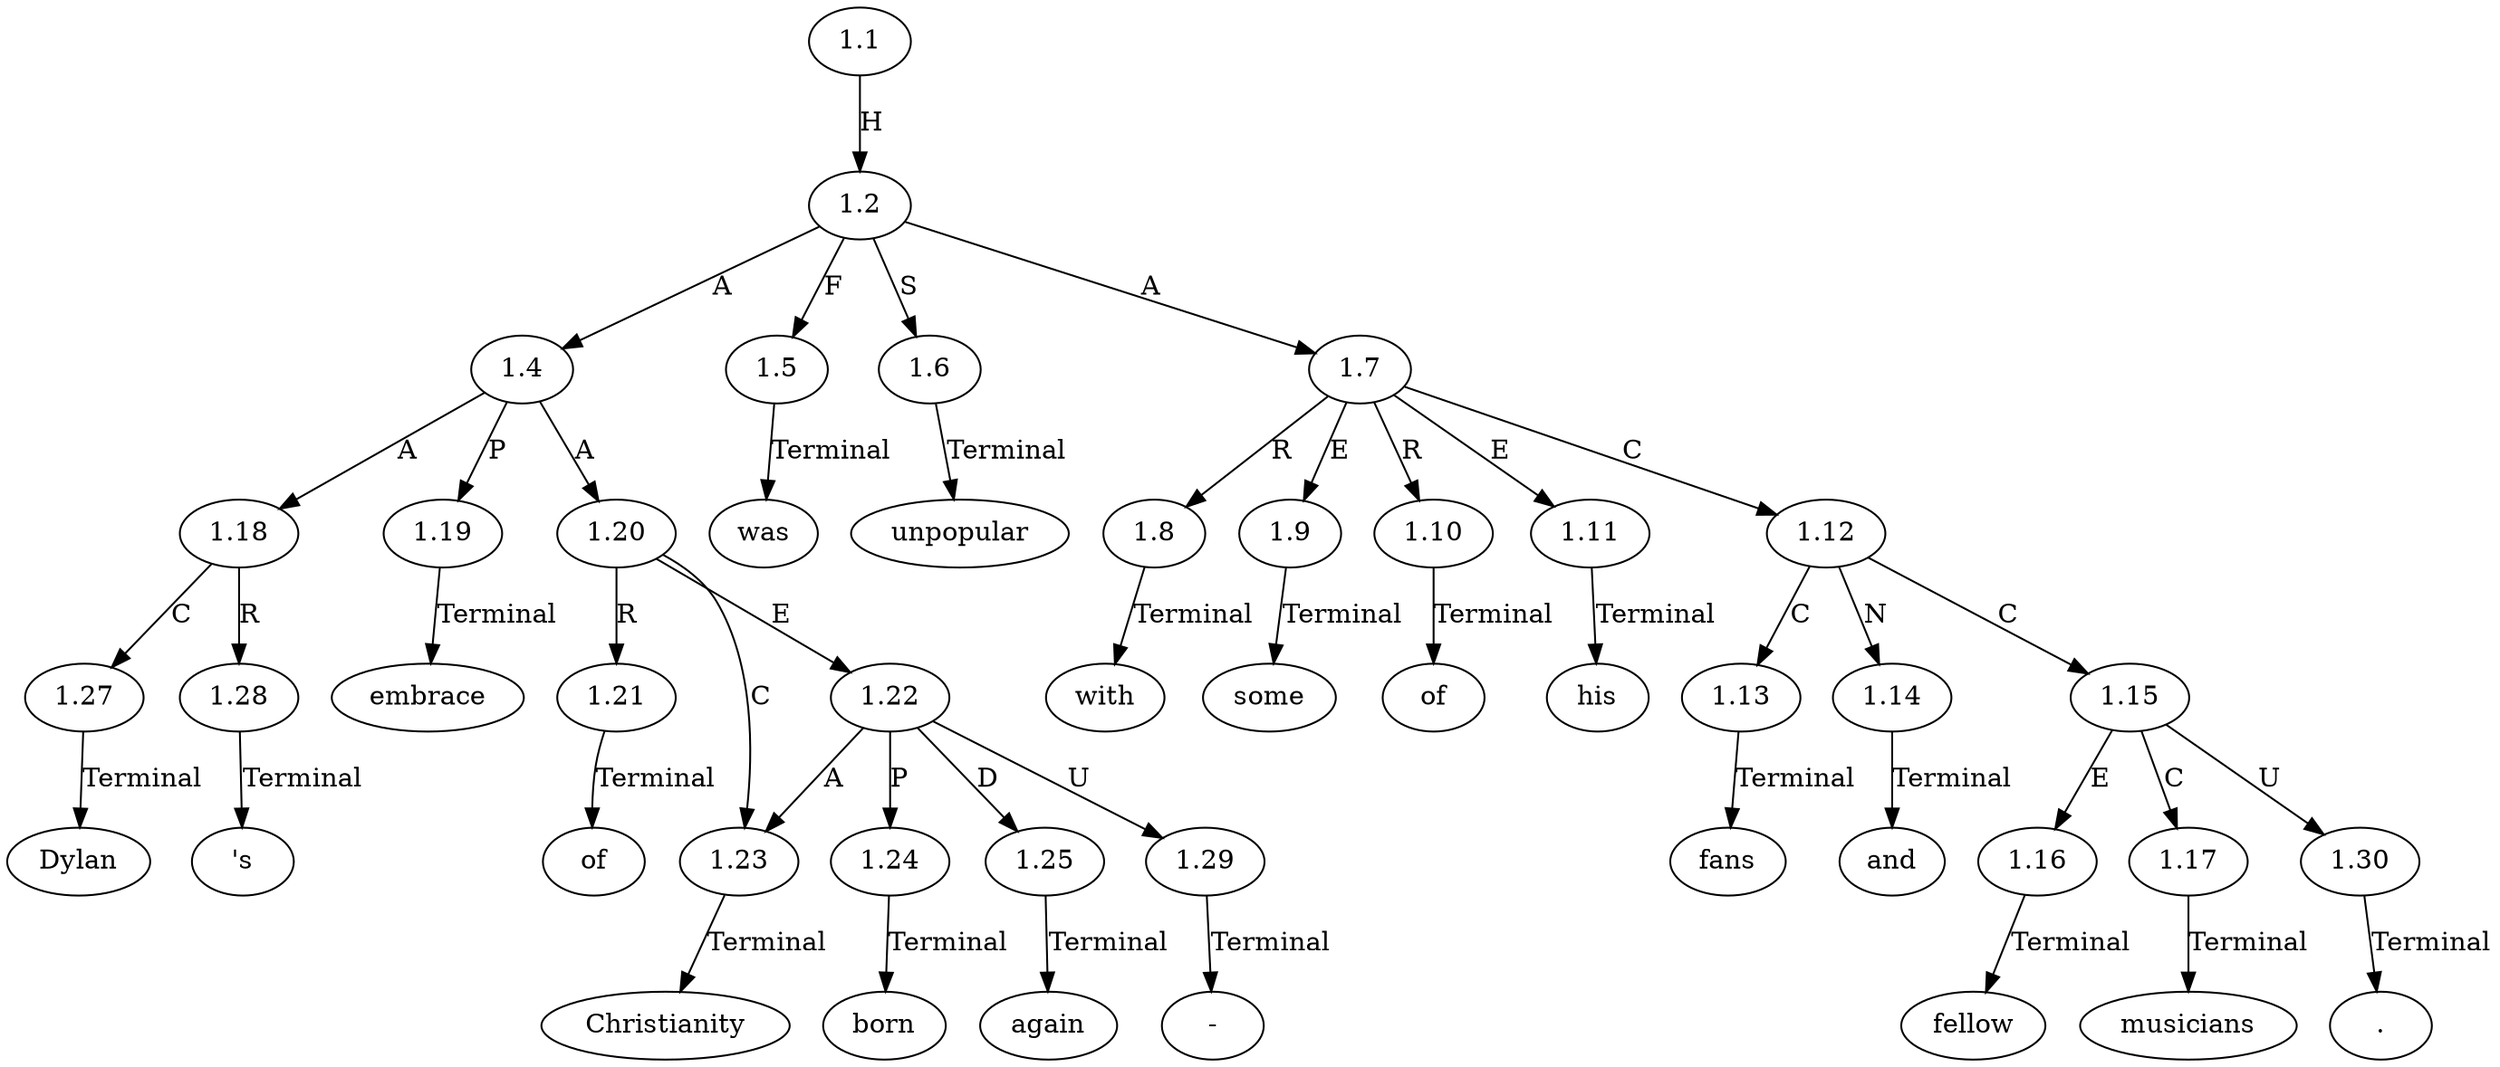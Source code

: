 // Graph
digraph {
	0.1 [label=Dylan ordering=out]
	0.10 [label=unpopular ordering=out]
	0.11 [label=with ordering=out]
	0.12 [label=some ordering=out]
	0.13 [label=of ordering=out]
	0.14 [label=his ordering=out]
	0.15 [label=fans ordering=out]
	0.16 [label=and ordering=out]
	0.17 [label=fellow ordering=out]
	0.18 [label=musicians ordering=out]
	0.19 [label="." ordering=out]
	0.2 [label="'s" ordering=out]
	0.3 [label=embrace ordering=out]
	0.4 [label=of ordering=out]
	0.5 [label=born ordering=out]
	0.6 [label="-" ordering=out]
	0.7 [label=again ordering=out]
	0.8 [label=Christianity ordering=out]
	0.9 [label=was ordering=out]
	1.1 [label=1.1 ordering=out]
	1.2 [label=1.2 ordering=out]
	1.4 [label=1.4 ordering=out]
	1.5 [label=1.5 ordering=out]
	1.6 [label=1.6 ordering=out]
	1.7 [label=1.7 ordering=out]
	1.8 [label=1.8 ordering=out]
	1.9 [label=1.9 ordering=out]
	1.10 [label=1.10 ordering=out]
	1.11 [label=1.11 ordering=out]
	1.12 [label=1.12 ordering=out]
	1.13 [label=1.13 ordering=out]
	1.14 [label=1.14 ordering=out]
	1.15 [label=1.15 ordering=out]
	1.16 [label=1.16 ordering=out]
	1.17 [label=1.17 ordering=out]
	1.18 [label=1.18 ordering=out]
	1.19 [label=1.19 ordering=out]
	1.20 [label=1.20 ordering=out]
	1.21 [label=1.21 ordering=out]
	1.22 [label=1.22 ordering=out]
	1.23 [label=1.23 ordering=out]
	1.24 [label=1.24 ordering=out]
	1.25 [label=1.25 ordering=out]
	1.27 [label=1.27 ordering=out]
	1.28 [label=1.28 ordering=out]
	1.29 [label=1.29 ordering=out]
	1.30 [label=1.30 ordering=out]
	1.1 -> 1.2 [label=H ordering=out]
	1.2 -> 1.4 [label=A ordering=out]
	1.2 -> 1.5 [label=F ordering=out]
	1.2 -> 1.6 [label=S ordering=out]
	1.2 -> 1.7 [label=A ordering=out]
	1.4 -> 1.18 [label=A ordering=out]
	1.4 -> 1.19 [label=P ordering=out]
	1.4 -> 1.20 [label=A ordering=out]
	1.5 -> 0.9 [label=Terminal ordering=out]
	1.6 -> 0.10 [label=Terminal ordering=out]
	1.7 -> 1.8 [label=R ordering=out]
	1.7 -> 1.9 [label=E ordering=out]
	1.7 -> 1.10 [label=R ordering=out]
	1.7 -> 1.11 [label=E ordering=out]
	1.7 -> 1.12 [label=C ordering=out]
	1.8 -> 0.11 [label=Terminal ordering=out]
	1.9 -> 0.12 [label=Terminal ordering=out]
	1.10 -> 0.13 [label=Terminal ordering=out]
	1.11 -> 0.14 [label=Terminal ordering=out]
	1.12 -> 1.13 [label=C ordering=out]
	1.12 -> 1.14 [label=N ordering=out]
	1.12 -> 1.15 [label=C ordering=out]
	1.13 -> 0.15 [label=Terminal ordering=out]
	1.14 -> 0.16 [label=Terminal ordering=out]
	1.15 -> 1.16 [label=E ordering=out]
	1.15 -> 1.17 [label=C ordering=out]
	1.15 -> 1.30 [label=U ordering=out]
	1.16 -> 0.17 [label=Terminal ordering=out]
	1.17 -> 0.18 [label=Terminal ordering=out]
	1.18 -> 1.27 [label=C ordering=out]
	1.18 -> 1.28 [label=R ordering=out]
	1.19 -> 0.3 [label=Terminal ordering=out]
	1.20 -> 1.21 [label=R ordering=out]
	1.20 -> 1.22 [label=E ordering=out]
	1.20 -> 1.23 [label=C ordering=out]
	1.21 -> 0.4 [label=Terminal ordering=out]
	1.22 -> 1.23 [label=A ordering=out]
	1.22 -> 1.24 [label=P ordering=out]
	1.22 -> 1.25 [label=D ordering=out]
	1.22 -> 1.29 [label=U ordering=out]
	1.23 -> 0.8 [label=Terminal ordering=out]
	1.24 -> 0.5 [label=Terminal ordering=out]
	1.25 -> 0.7 [label=Terminal ordering=out]
	1.27 -> 0.1 [label=Terminal ordering=out]
	1.28 -> 0.2 [label=Terminal ordering=out]
	1.29 -> 0.6 [label=Terminal ordering=out]
	1.30 -> 0.19 [label=Terminal ordering=out]
}
